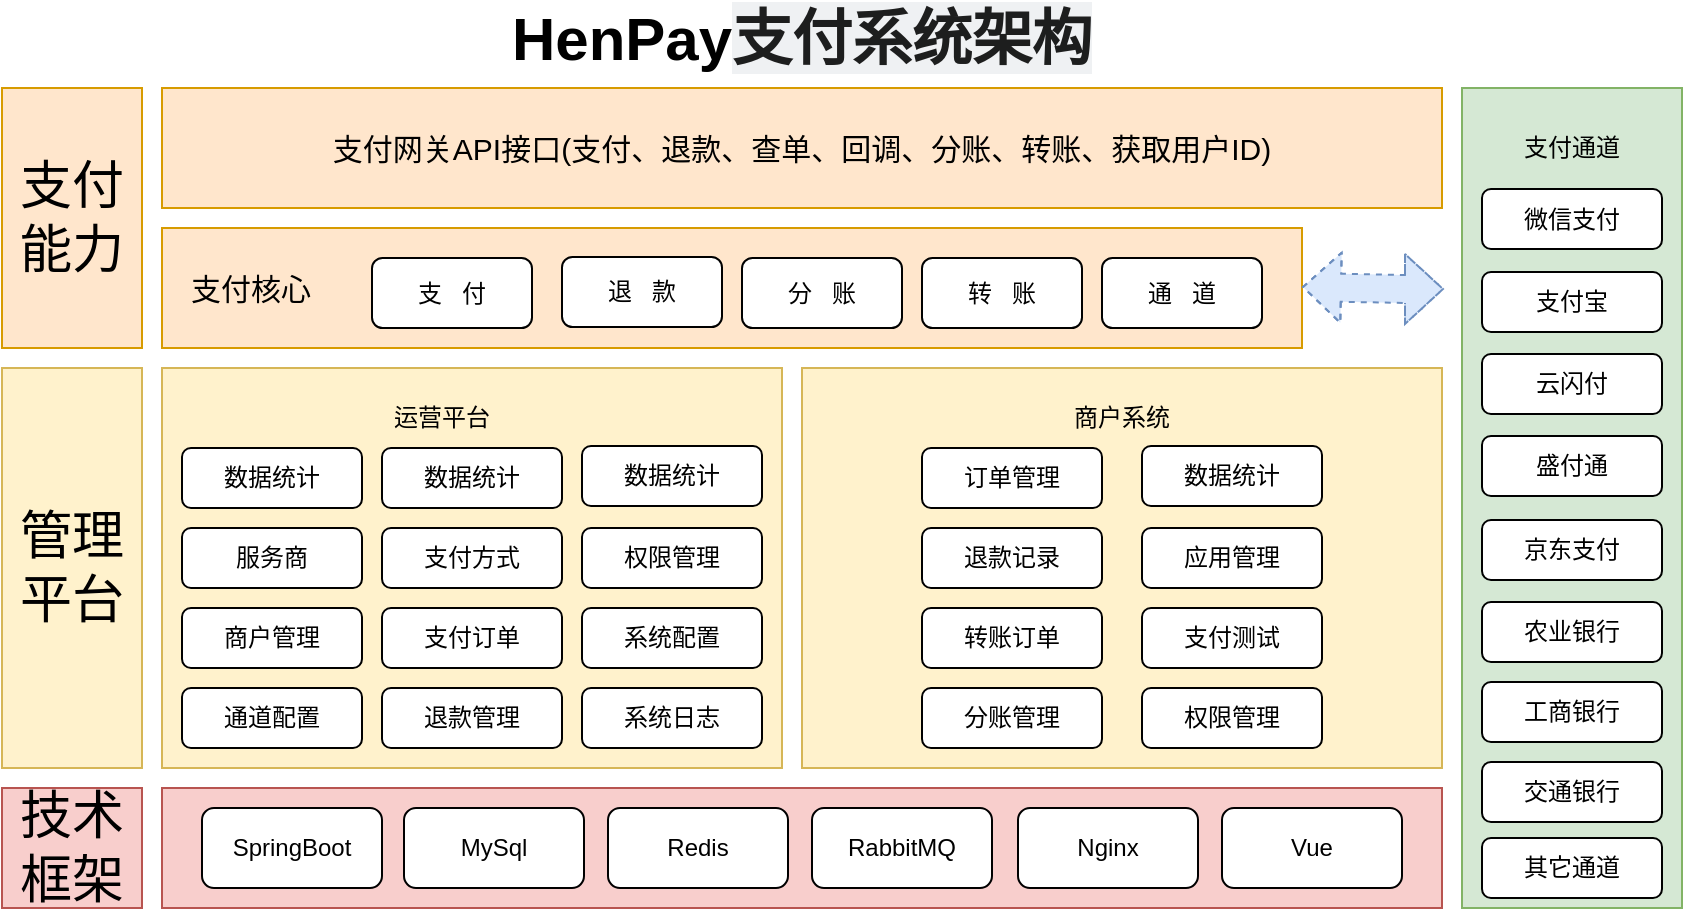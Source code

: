 <mxfile version="26.2.7">
  <diagram id="C5RBs43oDa-KdzZeNtuy" name="Page-1">
    <mxGraphModel dx="1410" dy="735" grid="1" gridSize="10" guides="1" tooltips="1" connect="1" arrows="1" fold="1" page="1" pageScale="1" pageWidth="1169" pageHeight="827" math="0" shadow="0">
      <root>
        <mxCell id="WIyWlLk6GJQsqaUBKTNV-0" />
        <mxCell id="WIyWlLk6GJQsqaUBKTNV-1" parent="WIyWlLk6GJQsqaUBKTNV-0" />
        <mxCell id="6RRZTqg5tQzwaUfGDFgb-1" value="&lt;font style=&quot;font-size: 15px;&quot;&gt;支付网关API接口(支付、退款、查单、回调、分账、转账、获取用户ID)&lt;/font&gt;" style="rounded=0;whiteSpace=wrap;html=1;fillColor=#ffe6cc;strokeColor=#d79b00;" vertex="1" parent="WIyWlLk6GJQsqaUBKTNV-1">
          <mxGeometry x="240" y="220" width="640" height="60" as="geometry" />
        </mxCell>
        <mxCell id="6RRZTqg5tQzwaUfGDFgb-2" value="&lt;span style=&quot;font-size: 15px;&quot;&gt;&amp;nbsp; &amp;nbsp;支付核心&amp;nbsp;&amp;nbsp;&lt;/span&gt;" style="rounded=0;whiteSpace=wrap;html=1;fillColor=#ffe6cc;strokeColor=#d79b00;align=left;" vertex="1" parent="WIyWlLk6GJQsqaUBKTNV-1">
          <mxGeometry x="240" y="290" width="570" height="60" as="geometry" />
        </mxCell>
        <mxCell id="6RRZTqg5tQzwaUfGDFgb-8" value="" style="rounded=0;whiteSpace=wrap;html=1;align=center;fillColor=#fff2cc;strokeColor=#d6b656;" vertex="1" parent="WIyWlLk6GJQsqaUBKTNV-1">
          <mxGeometry x="240" y="360" width="310" height="200" as="geometry" />
        </mxCell>
        <mxCell id="6RRZTqg5tQzwaUfGDFgb-9" value="运营平台" style="text;html=1;align=center;verticalAlign=middle;whiteSpace=wrap;rounded=0;" vertex="1" parent="WIyWlLk6GJQsqaUBKTNV-1">
          <mxGeometry x="350" y="370" width="60" height="30" as="geometry" />
        </mxCell>
        <mxCell id="6RRZTqg5tQzwaUfGDFgb-11" value="数据统计" style="rounded=1;whiteSpace=wrap;html=1;" vertex="1" parent="WIyWlLk6GJQsqaUBKTNV-1">
          <mxGeometry x="250" y="400" width="90" height="30" as="geometry" />
        </mxCell>
        <mxCell id="6RRZTqg5tQzwaUfGDFgb-12" value="支&amp;nbsp; &amp;nbsp;付" style="rounded=1;whiteSpace=wrap;html=1;" vertex="1" parent="WIyWlLk6GJQsqaUBKTNV-1">
          <mxGeometry x="345" y="305" width="80" height="35" as="geometry" />
        </mxCell>
        <mxCell id="6RRZTqg5tQzwaUfGDFgb-13" value="退&amp;nbsp; &amp;nbsp;款" style="rounded=1;whiteSpace=wrap;html=1;" vertex="1" parent="WIyWlLk6GJQsqaUBKTNV-1">
          <mxGeometry x="440" y="304.5" width="80" height="35" as="geometry" />
        </mxCell>
        <mxCell id="6RRZTqg5tQzwaUfGDFgb-14" value="分&amp;nbsp; &amp;nbsp;账" style="rounded=1;whiteSpace=wrap;html=1;" vertex="1" parent="WIyWlLk6GJQsqaUBKTNV-1">
          <mxGeometry x="530" y="305" width="80" height="35" as="geometry" />
        </mxCell>
        <mxCell id="6RRZTqg5tQzwaUfGDFgb-15" value="转&amp;nbsp; &amp;nbsp;账" style="rounded=1;whiteSpace=wrap;html=1;" vertex="1" parent="WIyWlLk6GJQsqaUBKTNV-1">
          <mxGeometry x="620" y="305" width="80" height="35" as="geometry" />
        </mxCell>
        <mxCell id="6RRZTqg5tQzwaUfGDFgb-16" value="通&amp;nbsp; &amp;nbsp;道" style="rounded=1;whiteSpace=wrap;html=1;" vertex="1" parent="WIyWlLk6GJQsqaUBKTNV-1">
          <mxGeometry x="710" y="305" width="80" height="35" as="geometry" />
        </mxCell>
        <mxCell id="6RRZTqg5tQzwaUfGDFgb-17" value="数据统计" style="rounded=1;whiteSpace=wrap;html=1;" vertex="1" parent="WIyWlLk6GJQsqaUBKTNV-1">
          <mxGeometry x="350" y="400" width="90" height="30" as="geometry" />
        </mxCell>
        <mxCell id="6RRZTqg5tQzwaUfGDFgb-18" value="数据统计" style="rounded=1;whiteSpace=wrap;html=1;" vertex="1" parent="WIyWlLk6GJQsqaUBKTNV-1">
          <mxGeometry x="450" y="399" width="90" height="30" as="geometry" />
        </mxCell>
        <mxCell id="6RRZTqg5tQzwaUfGDFgb-19" value="服务商" style="rounded=1;whiteSpace=wrap;html=1;" vertex="1" parent="WIyWlLk6GJQsqaUBKTNV-1">
          <mxGeometry x="250" y="440" width="90" height="30" as="geometry" />
        </mxCell>
        <mxCell id="6RRZTqg5tQzwaUfGDFgb-20" value="商户管理" style="rounded=1;whiteSpace=wrap;html=1;" vertex="1" parent="WIyWlLk6GJQsqaUBKTNV-1">
          <mxGeometry x="250" y="480" width="90" height="30" as="geometry" />
        </mxCell>
        <mxCell id="6RRZTqg5tQzwaUfGDFgb-21" value="通道配置" style="rounded=1;whiteSpace=wrap;html=1;" vertex="1" parent="WIyWlLk6GJQsqaUBKTNV-1">
          <mxGeometry x="250" y="520" width="90" height="30" as="geometry" />
        </mxCell>
        <mxCell id="6RRZTqg5tQzwaUfGDFgb-22" value="支付方式" style="rounded=1;whiteSpace=wrap;html=1;" vertex="1" parent="WIyWlLk6GJQsqaUBKTNV-1">
          <mxGeometry x="350" y="440" width="90" height="30" as="geometry" />
        </mxCell>
        <mxCell id="6RRZTqg5tQzwaUfGDFgb-23" value="支付订单" style="rounded=1;whiteSpace=wrap;html=1;" vertex="1" parent="WIyWlLk6GJQsqaUBKTNV-1">
          <mxGeometry x="350" y="480" width="90" height="30" as="geometry" />
        </mxCell>
        <mxCell id="6RRZTqg5tQzwaUfGDFgb-24" value="退款管理" style="rounded=1;whiteSpace=wrap;html=1;" vertex="1" parent="WIyWlLk6GJQsqaUBKTNV-1">
          <mxGeometry x="350" y="520" width="90" height="30" as="geometry" />
        </mxCell>
        <mxCell id="6RRZTqg5tQzwaUfGDFgb-25" value="权限管理" style="rounded=1;whiteSpace=wrap;html=1;" vertex="1" parent="WIyWlLk6GJQsqaUBKTNV-1">
          <mxGeometry x="450" y="440" width="90" height="30" as="geometry" />
        </mxCell>
        <mxCell id="6RRZTqg5tQzwaUfGDFgb-26" value="系统配置" style="rounded=1;whiteSpace=wrap;html=1;" vertex="1" parent="WIyWlLk6GJQsqaUBKTNV-1">
          <mxGeometry x="450" y="480" width="90" height="30" as="geometry" />
        </mxCell>
        <mxCell id="6RRZTqg5tQzwaUfGDFgb-27" value="系统日志" style="rounded=1;whiteSpace=wrap;html=1;" vertex="1" parent="WIyWlLk6GJQsqaUBKTNV-1">
          <mxGeometry x="450" y="520" width="90" height="30" as="geometry" />
        </mxCell>
        <mxCell id="6RRZTqg5tQzwaUfGDFgb-28" value="" style="rounded=0;whiteSpace=wrap;html=1;fillColor=#fff2cc;strokeColor=#d6b656;" vertex="1" parent="WIyWlLk6GJQsqaUBKTNV-1">
          <mxGeometry x="560" y="360" width="320" height="200" as="geometry" />
        </mxCell>
        <mxCell id="6RRZTqg5tQzwaUfGDFgb-30" value="订单管理" style="rounded=1;whiteSpace=wrap;html=1;" vertex="1" parent="WIyWlLk6GJQsqaUBKTNV-1">
          <mxGeometry x="620" y="400" width="90" height="30" as="geometry" />
        </mxCell>
        <mxCell id="6RRZTqg5tQzwaUfGDFgb-31" value="商户系统" style="text;html=1;align=center;verticalAlign=middle;whiteSpace=wrap;rounded=0;" vertex="1" parent="WIyWlLk6GJQsqaUBKTNV-1">
          <mxGeometry x="690" y="370" width="60" height="30" as="geometry" />
        </mxCell>
        <mxCell id="6RRZTqg5tQzwaUfGDFgb-32" value="数据统计" style="rounded=1;whiteSpace=wrap;html=1;" vertex="1" parent="WIyWlLk6GJQsqaUBKTNV-1">
          <mxGeometry x="730" y="399" width="90" height="30" as="geometry" />
        </mxCell>
        <mxCell id="6RRZTqg5tQzwaUfGDFgb-33" value="退款记录" style="rounded=1;whiteSpace=wrap;html=1;" vertex="1" parent="WIyWlLk6GJQsqaUBKTNV-1">
          <mxGeometry x="620" y="440" width="90" height="30" as="geometry" />
        </mxCell>
        <mxCell id="6RRZTqg5tQzwaUfGDFgb-34" value="应用管理" style="rounded=1;whiteSpace=wrap;html=1;" vertex="1" parent="WIyWlLk6GJQsqaUBKTNV-1">
          <mxGeometry x="730" y="440" width="90" height="30" as="geometry" />
        </mxCell>
        <mxCell id="6RRZTqg5tQzwaUfGDFgb-35" value="转账订单" style="rounded=1;whiteSpace=wrap;html=1;" vertex="1" parent="WIyWlLk6GJQsqaUBKTNV-1">
          <mxGeometry x="620" y="480" width="90" height="30" as="geometry" />
        </mxCell>
        <mxCell id="6RRZTqg5tQzwaUfGDFgb-36" value="支付测试" style="rounded=1;whiteSpace=wrap;html=1;" vertex="1" parent="WIyWlLk6GJQsqaUBKTNV-1">
          <mxGeometry x="730" y="480" width="90" height="30" as="geometry" />
        </mxCell>
        <mxCell id="6RRZTqg5tQzwaUfGDFgb-37" value="分账管理" style="rounded=1;whiteSpace=wrap;html=1;" vertex="1" parent="WIyWlLk6GJQsqaUBKTNV-1">
          <mxGeometry x="620" y="520" width="90" height="30" as="geometry" />
        </mxCell>
        <mxCell id="6RRZTqg5tQzwaUfGDFgb-38" value="权限管理" style="rounded=1;whiteSpace=wrap;html=1;" vertex="1" parent="WIyWlLk6GJQsqaUBKTNV-1">
          <mxGeometry x="730" y="520" width="90" height="30" as="geometry" />
        </mxCell>
        <mxCell id="6RRZTqg5tQzwaUfGDFgb-39" value="" style="rounded=0;whiteSpace=wrap;html=1;fillColor=#f8cecc;strokeColor=#b85450;" vertex="1" parent="WIyWlLk6GJQsqaUBKTNV-1">
          <mxGeometry x="240" y="570" width="640" height="60" as="geometry" />
        </mxCell>
        <mxCell id="6RRZTqg5tQzwaUfGDFgb-40" value="SpringBoot" style="rounded=1;whiteSpace=wrap;html=1;" vertex="1" parent="WIyWlLk6GJQsqaUBKTNV-1">
          <mxGeometry x="260" y="580" width="90" height="40" as="geometry" />
        </mxCell>
        <mxCell id="6RRZTqg5tQzwaUfGDFgb-41" value="MySql" style="rounded=1;whiteSpace=wrap;html=1;" vertex="1" parent="WIyWlLk6GJQsqaUBKTNV-1">
          <mxGeometry x="361" y="580" width="90" height="40" as="geometry" />
        </mxCell>
        <mxCell id="6RRZTqg5tQzwaUfGDFgb-42" value="Redis" style="rounded=1;whiteSpace=wrap;html=1;" vertex="1" parent="WIyWlLk6GJQsqaUBKTNV-1">
          <mxGeometry x="463" y="580" width="90" height="40" as="geometry" />
        </mxCell>
        <mxCell id="6RRZTqg5tQzwaUfGDFgb-43" value="RabbitMQ" style="rounded=1;whiteSpace=wrap;html=1;" vertex="1" parent="WIyWlLk6GJQsqaUBKTNV-1">
          <mxGeometry x="565" y="580" width="90" height="40" as="geometry" />
        </mxCell>
        <mxCell id="6RRZTqg5tQzwaUfGDFgb-44" value="Nginx" style="rounded=1;whiteSpace=wrap;html=1;" vertex="1" parent="WIyWlLk6GJQsqaUBKTNV-1">
          <mxGeometry x="668" y="580" width="90" height="40" as="geometry" />
        </mxCell>
        <mxCell id="6RRZTqg5tQzwaUfGDFgb-45" value="Vue" style="rounded=1;whiteSpace=wrap;html=1;" vertex="1" parent="WIyWlLk6GJQsqaUBKTNV-1">
          <mxGeometry x="770" y="580" width="90" height="40" as="geometry" />
        </mxCell>
        <mxCell id="6RRZTqg5tQzwaUfGDFgb-46" value="&lt;font style=&quot;font-size: 26px;&quot;&gt;支付&lt;/font&gt;&lt;div&gt;&lt;font style=&quot;font-size: 26px;&quot;&gt;能力&lt;/font&gt;&lt;/div&gt;" style="rounded=0;whiteSpace=wrap;html=1;fillColor=#ffe6cc;strokeColor=#d79b00;" vertex="1" parent="WIyWlLk6GJQsqaUBKTNV-1">
          <mxGeometry x="160" y="220" width="70" height="130" as="geometry" />
        </mxCell>
        <mxCell id="6RRZTqg5tQzwaUfGDFgb-47" value="&lt;span style=&quot;font-size: 26px;&quot;&gt;管理&lt;/span&gt;&lt;div&gt;&lt;span style=&quot;font-size: 26px;&quot;&gt;平台&lt;/span&gt;&lt;/div&gt;" style="rounded=0;whiteSpace=wrap;html=1;fillColor=#fff2cc;strokeColor=#d6b656;" vertex="1" parent="WIyWlLk6GJQsqaUBKTNV-1">
          <mxGeometry x="160" y="360" width="70" height="200" as="geometry" />
        </mxCell>
        <mxCell id="6RRZTqg5tQzwaUfGDFgb-48" value="&lt;span style=&quot;font-size: 26px;&quot;&gt;技术&lt;/span&gt;&lt;div&gt;&lt;span style=&quot;font-size: 26px;&quot;&gt;框架&lt;/span&gt;&lt;/div&gt;" style="rounded=0;whiteSpace=wrap;html=1;fillColor=#f8cecc;strokeColor=#b85450;" vertex="1" parent="WIyWlLk6GJQsqaUBKTNV-1">
          <mxGeometry x="160" y="570" width="70" height="60" as="geometry" />
        </mxCell>
        <mxCell id="6RRZTqg5tQzwaUfGDFgb-49" value="" style="rounded=0;whiteSpace=wrap;html=1;fillColor=#d5e8d4;strokeColor=#82b366;" vertex="1" parent="WIyWlLk6GJQsqaUBKTNV-1">
          <mxGeometry x="890" y="220" width="110" height="410" as="geometry" />
        </mxCell>
        <mxCell id="6RRZTqg5tQzwaUfGDFgb-50" value="" style="shape=flexArrow;endArrow=classic;startArrow=classic;html=1;rounded=0;exitX=0.872;exitY=0.983;exitDx=0;exitDy=0;exitPerimeter=0;width=14;dashed=1;fillColor=#dae8fc;strokeColor=#6c8ebf;" edge="1" parent="WIyWlLk6GJQsqaUBKTNV-1">
          <mxGeometry width="100" height="100" relative="1" as="geometry">
            <mxPoint x="810.0" y="319.49" as="sourcePoint" />
            <mxPoint x="881" y="320.51" as="targetPoint" />
            <Array as="points">
              <mxPoint x="861.92" y="320.51" />
            </Array>
          </mxGeometry>
        </mxCell>
        <mxCell id="6RRZTqg5tQzwaUfGDFgb-51" value="支付通道" style="text;html=1;align=center;verticalAlign=middle;whiteSpace=wrap;rounded=0;" vertex="1" parent="WIyWlLk6GJQsqaUBKTNV-1">
          <mxGeometry x="915" y="235" width="60" height="30" as="geometry" />
        </mxCell>
        <mxCell id="6RRZTqg5tQzwaUfGDFgb-52" value="微信支付" style="rounded=1;whiteSpace=wrap;html=1;" vertex="1" parent="WIyWlLk6GJQsqaUBKTNV-1">
          <mxGeometry x="900" y="270.5" width="90" height="30" as="geometry" />
        </mxCell>
        <mxCell id="6RRZTqg5tQzwaUfGDFgb-53" value="支付宝" style="rounded=1;whiteSpace=wrap;html=1;" vertex="1" parent="WIyWlLk6GJQsqaUBKTNV-1">
          <mxGeometry x="900" y="312" width="90" height="30" as="geometry" />
        </mxCell>
        <mxCell id="6RRZTqg5tQzwaUfGDFgb-54" value="云闪付" style="rounded=1;whiteSpace=wrap;html=1;" vertex="1" parent="WIyWlLk6GJQsqaUBKTNV-1">
          <mxGeometry x="900" y="353" width="90" height="30" as="geometry" />
        </mxCell>
        <mxCell id="6RRZTqg5tQzwaUfGDFgb-55" value="盛付通" style="rounded=1;whiteSpace=wrap;html=1;" vertex="1" parent="WIyWlLk6GJQsqaUBKTNV-1">
          <mxGeometry x="900" y="394" width="90" height="30" as="geometry" />
        </mxCell>
        <mxCell id="6RRZTqg5tQzwaUfGDFgb-56" value="京东支付" style="rounded=1;whiteSpace=wrap;html=1;" vertex="1" parent="WIyWlLk6GJQsqaUBKTNV-1">
          <mxGeometry x="900" y="436" width="90" height="30" as="geometry" />
        </mxCell>
        <mxCell id="6RRZTqg5tQzwaUfGDFgb-57" value="农业银行" style="rounded=1;whiteSpace=wrap;html=1;" vertex="1" parent="WIyWlLk6GJQsqaUBKTNV-1">
          <mxGeometry x="900" y="477" width="90" height="30" as="geometry" />
        </mxCell>
        <mxCell id="6RRZTqg5tQzwaUfGDFgb-58" value="工商银行" style="rounded=1;whiteSpace=wrap;html=1;" vertex="1" parent="WIyWlLk6GJQsqaUBKTNV-1">
          <mxGeometry x="900" y="517" width="90" height="30" as="geometry" />
        </mxCell>
        <mxCell id="6RRZTqg5tQzwaUfGDFgb-59" value="交通银行" style="rounded=1;whiteSpace=wrap;html=1;" vertex="1" parent="WIyWlLk6GJQsqaUBKTNV-1">
          <mxGeometry x="900" y="557" width="90" height="30" as="geometry" />
        </mxCell>
        <mxCell id="6RRZTqg5tQzwaUfGDFgb-60" value="其它通道" style="rounded=1;whiteSpace=wrap;html=1;" vertex="1" parent="WIyWlLk6GJQsqaUBKTNV-1">
          <mxGeometry x="900" y="595" width="90" height="30" as="geometry" />
        </mxCell>
        <mxCell id="6RRZTqg5tQzwaUfGDFgb-62" value="&lt;font style=&quot;font-size: 30px;&quot;&gt;&lt;b&gt;HenPay&lt;span style=&quot;color: rgba(0, 0, 0, 0.88); font-family: Inter, -apple-system, BlinkMacSystemFont, &amp;quot;Segoe UI&amp;quot;, &amp;quot;SF Pro SC&amp;quot;, &amp;quot;SF Pro Display&amp;quot;, &amp;quot;SF Pro Icons&amp;quot;, &amp;quot;PingFang SC&amp;quot;, &amp;quot;Hiragino Sans GB&amp;quot;, &amp;quot;Microsoft YaHei&amp;quot;, &amp;quot;Helvetica Neue&amp;quot;, Helvetica, Arial, sans-serif; text-align: left; white-space-collapse: preserve-breaks; background-color: rgba(175, 184, 193, 0.2);&quot;&gt;支付系统架构&lt;/span&gt;&lt;/b&gt;&lt;/font&gt;" style="text;html=1;align=center;verticalAlign=middle;whiteSpace=wrap;rounded=0;" vertex="1" parent="WIyWlLk6GJQsqaUBKTNV-1">
          <mxGeometry x="315" y="180" width="490" height="30" as="geometry" />
        </mxCell>
      </root>
    </mxGraphModel>
  </diagram>
</mxfile>
